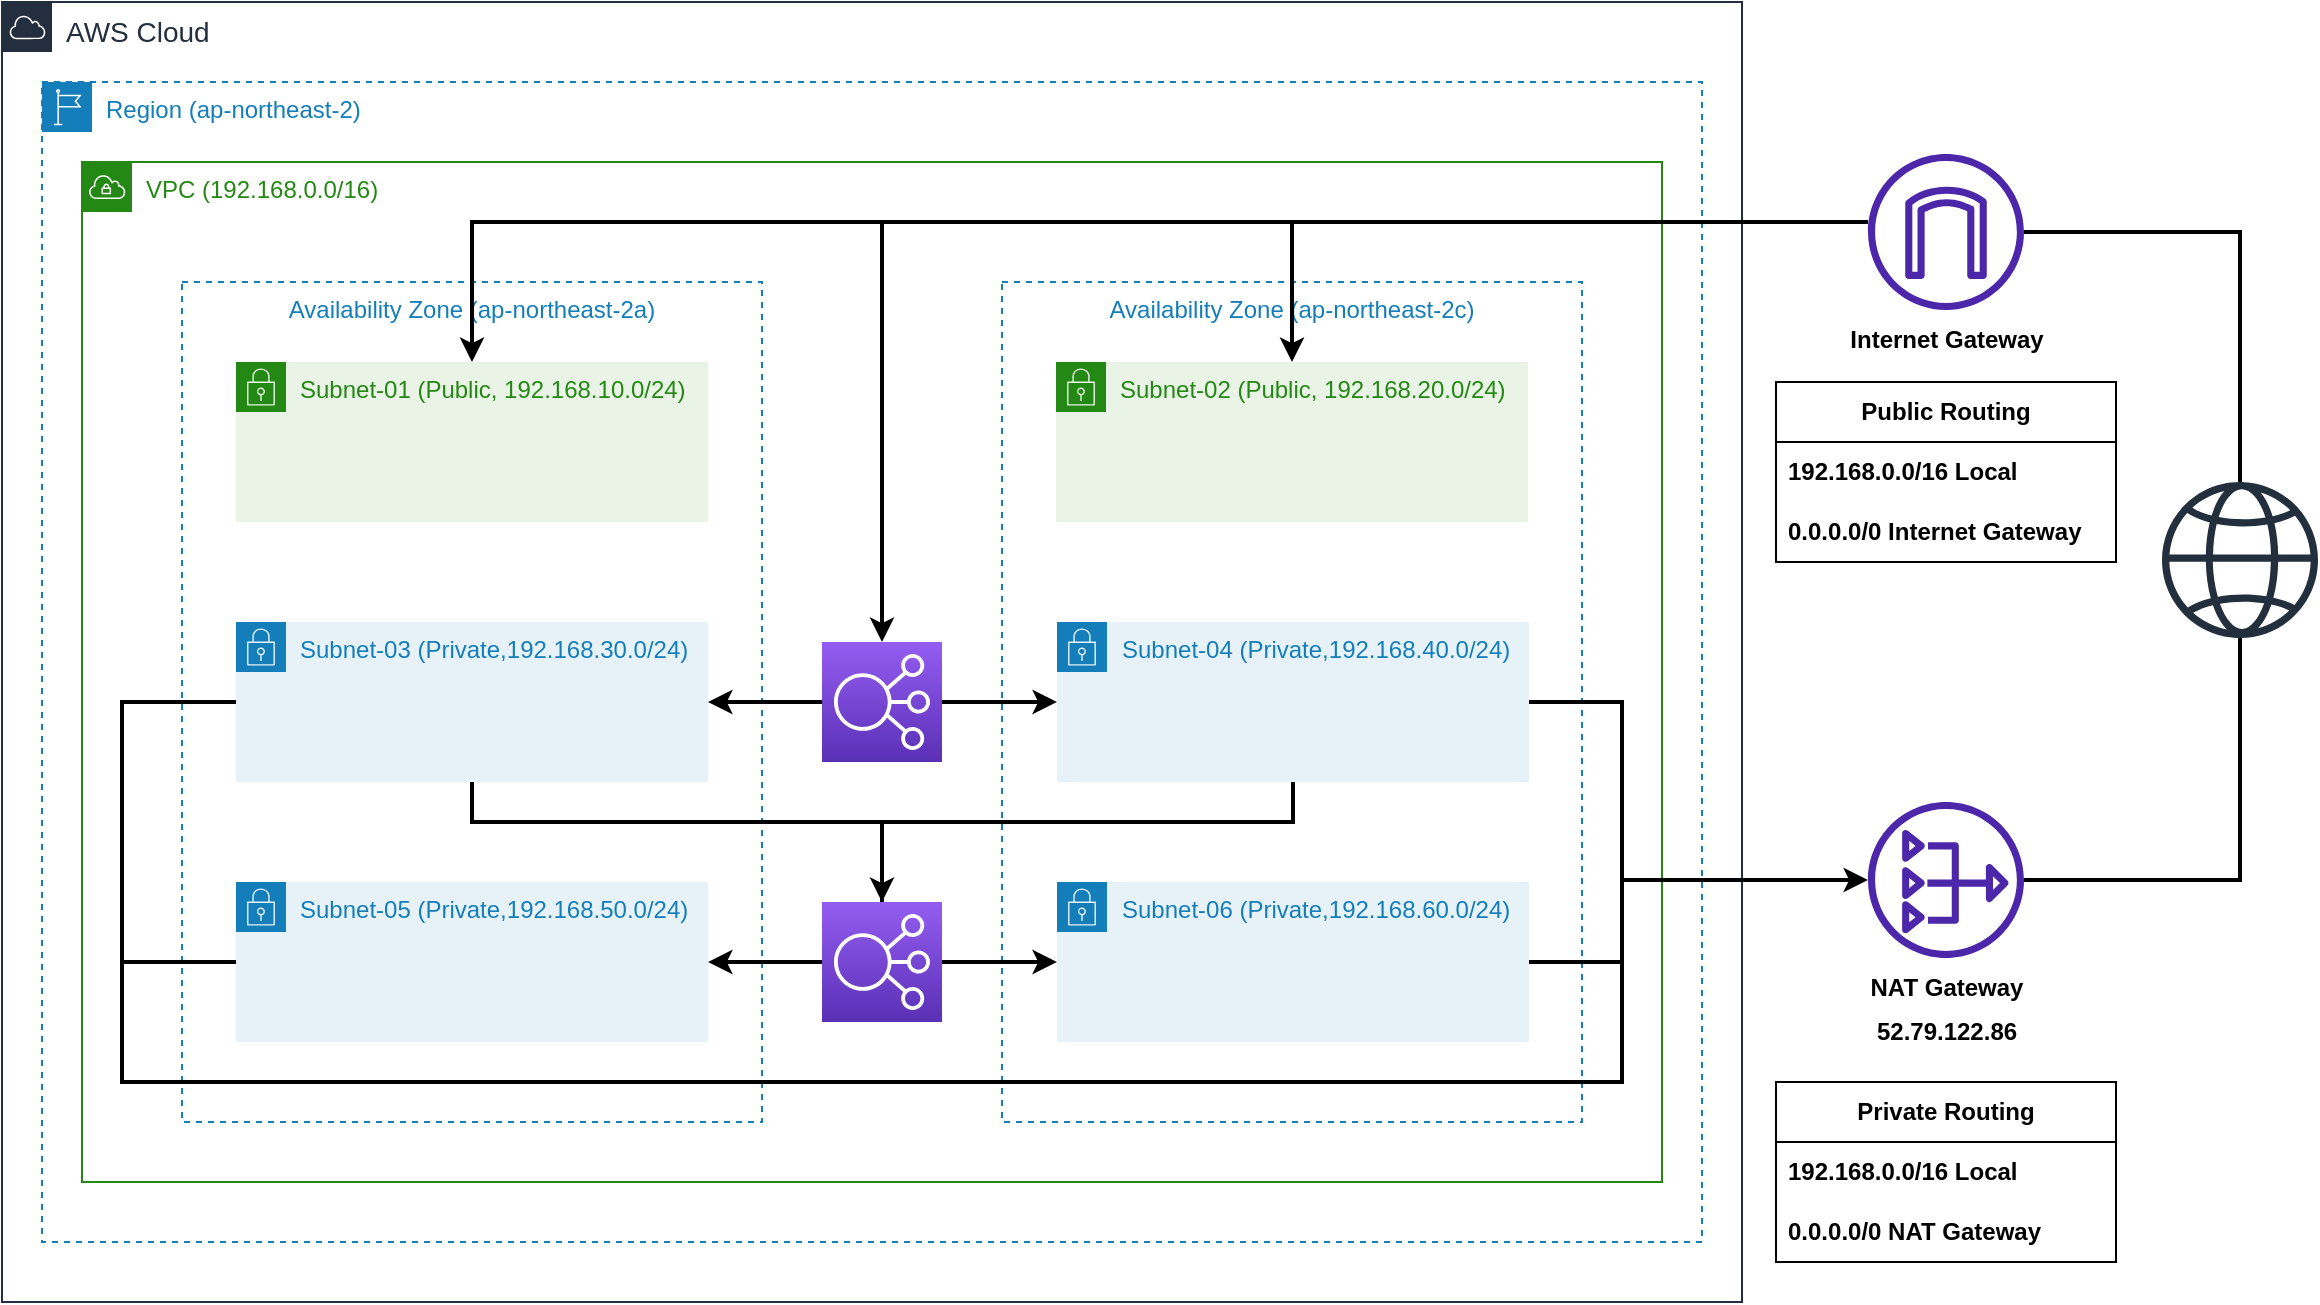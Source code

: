 <mxfile version="21.5.0" type="github">
  <diagram name="페이지-1" id="UcJyeLJyAQpfJIVDLKxc">
    <mxGraphModel dx="1593" dy="846" grid="0" gridSize="10" guides="1" tooltips="1" connect="1" arrows="1" fold="1" page="1" pageScale="1" pageWidth="827" pageHeight="1169" math="0" shadow="0">
      <root>
        <mxCell id="0" />
        <mxCell id="1" parent="0" />
        <mxCell id="EZFpdUp4vQa4wnyHakSP-12" value="&lt;font color=&quot;#248814&quot;&gt;VPC (192.168.0.0/16)&lt;/font&gt;" style="points=[[0,0],[0.25,0],[0.5,0],[0.75,0],[1,0],[1,0.25],[1,0.5],[1,0.75],[1,1],[0.75,1],[0.5,1],[0.25,1],[0,1],[0,0.75],[0,0.5],[0,0.25]];outlineConnect=0;gradientColor=none;html=1;whiteSpace=wrap;fontSize=12;fontStyle=0;container=1;pointerEvents=0;collapsible=0;recursiveResize=0;shape=mxgraph.aws4.group;grIcon=mxgraph.aws4.group_vpc;strokeColor=#248814;fillColor=none;verticalAlign=top;align=left;spacingLeft=30;fontColor=#AAB7B8;dashed=0;" parent="1" vertex="1">
          <mxGeometry x="90" y="130" width="790" height="510" as="geometry" />
        </mxCell>
        <mxCell id="RQUOB8mpnnAHgtsRJbtk-2" value="Availability Zone (ap-northeast-2c)" style="fillColor=none;strokeColor=#147EBA;dashed=1;verticalAlign=top;fontStyle=0;fontColor=#147EBA;whiteSpace=wrap;html=1;movable=1;resizable=1;rotatable=1;deletable=1;editable=1;locked=0;connectable=1;" parent="EZFpdUp4vQa4wnyHakSP-12" vertex="1">
          <mxGeometry x="460" y="60" width="290" height="420" as="geometry" />
        </mxCell>
        <mxCell id="RQUOB8mpnnAHgtsRJbtk-1" value="Availability Zone (ap-northeast-2a)" style="fillColor=none;strokeColor=#147EBA;dashed=1;verticalAlign=top;fontStyle=0;fontColor=#147EBA;whiteSpace=wrap;html=1;" parent="EZFpdUp4vQa4wnyHakSP-12" vertex="1">
          <mxGeometry x="50" y="60" width="290" height="420" as="geometry" />
        </mxCell>
        <mxCell id="eaMbqeADx7XAJYrPGxUy-23" style="edgeStyle=orthogonalEdgeStyle;rounded=0;orthogonalLoop=1;jettySize=auto;html=1;strokeWidth=2;endArrow=classic;endFill=1;" parent="EZFpdUp4vQa4wnyHakSP-12" source="EZFpdUp4vQa4wnyHakSP-108" target="eaMbqeADx7XAJYrPGxUy-2" edge="1">
          <mxGeometry relative="1" as="geometry" />
        </mxCell>
        <mxCell id="EZFpdUp4vQa4wnyHakSP-108" value="" style="sketch=0;points=[[0,0,0],[0.25,0,0],[0.5,0,0],[0.75,0,0],[1,0,0],[0,1,0],[0.25,1,0],[0.5,1,0],[0.75,1,0],[1,1,0],[0,0.25,0],[0,0.5,0],[0,0.75,0],[1,0.25,0],[1,0.5,0],[1,0.75,0]];outlineConnect=0;fontColor=#232F3E;gradientColor=#945DF2;gradientDirection=north;fillColor=#5A30B5;strokeColor=#ffffff;dashed=0;verticalLabelPosition=bottom;verticalAlign=top;align=center;html=1;fontSize=12;fontStyle=0;aspect=fixed;shape=mxgraph.aws4.resourceIcon;resIcon=mxgraph.aws4.elastic_load_balancing;" parent="EZFpdUp4vQa4wnyHakSP-12" vertex="1">
          <mxGeometry x="370" y="240" width="60" height="60" as="geometry" />
        </mxCell>
        <mxCell id="eaMbqeADx7XAJYrPGxUy-25" style="edgeStyle=orthogonalEdgeStyle;rounded=0;orthogonalLoop=1;jettySize=auto;html=1;exitX=0.5;exitY=1;exitDx=0;exitDy=0;strokeWidth=2;endArrow=none;endFill=0;" parent="EZFpdUp4vQa4wnyHakSP-12" source="eaMbqeADx7XAJYrPGxUy-2" target="eaMbqeADx7XAJYrPGxUy-21" edge="1">
          <mxGeometry relative="1" as="geometry">
            <Array as="points">
              <mxPoint x="195" y="330" />
              <mxPoint x="400" y="330" />
            </Array>
          </mxGeometry>
        </mxCell>
        <mxCell id="eaMbqeADx7XAJYrPGxUy-2" value="Subnet-03 (Private,192.168.30.0/24)" style="points=[[0,0],[0.25,0],[0.5,0],[0.75,0],[1,0],[1,0.25],[1,0.5],[1,0.75],[1,1],[0.75,1],[0.5,1],[0.25,1],[0,1],[0,0.75],[0,0.5],[0,0.25]];outlineConnect=0;gradientColor=none;html=1;whiteSpace=wrap;fontSize=12;fontStyle=0;container=1;pointerEvents=0;collapsible=0;recursiveResize=0;shape=mxgraph.aws4.group;grIcon=mxgraph.aws4.group_security_group;grStroke=0;strokeColor=#147EBA;fillColor=#E6F2F8;verticalAlign=top;align=left;spacingLeft=30;fontColor=#147EBA;dashed=0;" parent="EZFpdUp4vQa4wnyHakSP-12" vertex="1">
          <mxGeometry x="77" y="230" width="236" height="80" as="geometry" />
        </mxCell>
        <mxCell id="eaMbqeADx7XAJYrPGxUy-9" value="Subnet-01 (Public, 192.168.10.0/24)" style="points=[[0,0],[0.25,0],[0.5,0],[0.75,0],[1,0],[1,0.25],[1,0.5],[1,0.75],[1,1],[0.75,1],[0.5,1],[0.25,1],[0,1],[0,0.75],[0,0.5],[0,0.25]];outlineConnect=0;gradientColor=none;html=1;whiteSpace=wrap;fontSize=12;fontStyle=0;container=1;pointerEvents=0;collapsible=0;recursiveResize=0;shape=mxgraph.aws4.group;grIcon=mxgraph.aws4.group_security_group;grStroke=0;strokeColor=#248814;fillColor=#E9F3E6;verticalAlign=top;align=left;spacingLeft=30;fontColor=#248814;dashed=0;" parent="EZFpdUp4vQa4wnyHakSP-12" vertex="1">
          <mxGeometry x="77" y="100" width="236" height="80" as="geometry" />
        </mxCell>
        <mxCell id="eaMbqeADx7XAJYrPGxUy-35" style="edgeStyle=orthogonalEdgeStyle;rounded=0;orthogonalLoop=1;jettySize=auto;html=1;endArrow=none;endFill=0;strokeWidth=2;" parent="EZFpdUp4vQa4wnyHakSP-12" source="eaMbqeADx7XAJYrPGxUy-11" edge="1">
          <mxGeometry relative="1" as="geometry">
            <mxPoint x="20" y="400" as="targetPoint" />
          </mxGeometry>
        </mxCell>
        <mxCell id="eaMbqeADx7XAJYrPGxUy-11" value="Subnet-05 (Private,192.168.50.0/24)" style="points=[[0,0],[0.25,0],[0.5,0],[0.75,0],[1,0],[1,0.25],[1,0.5],[1,0.75],[1,1],[0.75,1],[0.5,1],[0.25,1],[0,1],[0,0.75],[0,0.5],[0,0.25]];outlineConnect=0;gradientColor=none;html=1;whiteSpace=wrap;fontSize=12;fontStyle=0;container=1;pointerEvents=0;collapsible=0;recursiveResize=0;shape=mxgraph.aws4.group;grIcon=mxgraph.aws4.group_security_group;grStroke=0;strokeColor=#147EBA;fillColor=#E6F2F8;verticalAlign=top;align=left;spacingLeft=30;fontColor=#147EBA;dashed=0;" parent="EZFpdUp4vQa4wnyHakSP-12" vertex="1">
          <mxGeometry x="77" y="360" width="236" height="80" as="geometry" />
        </mxCell>
        <mxCell id="eaMbqeADx7XAJYrPGxUy-28" style="edgeStyle=orthogonalEdgeStyle;rounded=0;orthogonalLoop=1;jettySize=auto;html=1;entryX=1;entryY=0.5;entryDx=0;entryDy=0;strokeWidth=2;endArrow=classic;endFill=1;" parent="EZFpdUp4vQa4wnyHakSP-12" source="eaMbqeADx7XAJYrPGxUy-21" target="eaMbqeADx7XAJYrPGxUy-11" edge="1">
          <mxGeometry relative="1" as="geometry" />
        </mxCell>
        <mxCell id="eaMbqeADx7XAJYrPGxUy-21" value="" style="sketch=0;points=[[0,0,0],[0.25,0,0],[0.5,0,0],[0.75,0,0],[1,0,0],[0,1,0],[0.25,1,0],[0.5,1,0],[0.75,1,0],[1,1,0],[0,0.25,0],[0,0.5,0],[0,0.75,0],[1,0.25,0],[1,0.5,0],[1,0.75,0]];outlineConnect=0;fontColor=#232F3E;gradientColor=#945DF2;gradientDirection=north;fillColor=#5A30B5;strokeColor=#ffffff;dashed=0;verticalLabelPosition=bottom;verticalAlign=top;align=center;html=1;fontSize=12;fontStyle=0;aspect=fixed;shape=mxgraph.aws4.resourceIcon;resIcon=mxgraph.aws4.elastic_load_balancing;" parent="EZFpdUp4vQa4wnyHakSP-12" vertex="1">
          <mxGeometry x="370" y="370" width="60" height="60" as="geometry" />
        </mxCell>
        <mxCell id="T6eWwd7D66xNJ8az2xW1-2" style="edgeStyle=orthogonalEdgeStyle;rounded=0;orthogonalLoop=1;jettySize=auto;html=1;endArrow=none;endFill=0;startArrow=classic;startFill=1;strokeWidth=2;" parent="EZFpdUp4vQa4wnyHakSP-12" source="kK5vKI43q1Pf249m8A0D-1" edge="1">
          <mxGeometry relative="1" as="geometry">
            <mxPoint x="605" y="30" as="targetPoint" />
          </mxGeometry>
        </mxCell>
        <mxCell id="kK5vKI43q1Pf249m8A0D-1" value="Subnet-02 (Public, 192.168.20.0/24)" style="points=[[0,0],[0.25,0],[0.5,0],[0.75,0],[1,0],[1,0.25],[1,0.5],[1,0.75],[1,1],[0.75,1],[0.5,1],[0.25,1],[0,1],[0,0.75],[0,0.5],[0,0.25]];outlineConnect=0;gradientColor=none;html=1;whiteSpace=wrap;fontSize=12;fontStyle=0;container=1;pointerEvents=0;collapsible=0;recursiveResize=0;shape=mxgraph.aws4.group;grIcon=mxgraph.aws4.group_security_group;grStroke=0;strokeColor=#248814;fillColor=#E9F3E6;verticalAlign=top;align=left;spacingLeft=30;fontColor=#248814;dashed=0;" parent="EZFpdUp4vQa4wnyHakSP-12" vertex="1">
          <mxGeometry x="487" y="100" width="236" height="80" as="geometry" />
        </mxCell>
        <mxCell id="EZFpdUp4vQa4wnyHakSP-10" value="&lt;font style=&quot;font-size: 14px;&quot;&gt;AWS Cloud&lt;/font&gt;" style="points=[[0,0],[0.25,0],[0.5,0],[0.75,0],[1,0],[1,0.25],[1,0.5],[1,0.75],[1,1],[0.75,1],[0.5,1],[0.25,1],[0,1],[0,0.75],[0,0.5],[0,0.25]];outlineConnect=0;gradientColor=none;html=1;whiteSpace=wrap;fontSize=12;fontStyle=0;container=1;pointerEvents=0;collapsible=0;recursiveResize=0;shape=mxgraph.aws4.group;grIcon=mxgraph.aws4.group_aws_cloud;strokeColor=#232F3E;fillColor=none;verticalAlign=top;align=left;spacingLeft=30;fontColor=#232F3E;dashed=0;" parent="1" vertex="1">
          <mxGeometry x="50" y="50" width="870" height="650" as="geometry" />
        </mxCell>
        <mxCell id="EZFpdUp4vQa4wnyHakSP-11" value="Region (ap-northeast-2)" style="points=[[0,0],[0.25,0],[0.5,0],[0.75,0],[1,0],[1,0.25],[1,0.5],[1,0.75],[1,1],[0.75,1],[0.5,1],[0.25,1],[0,1],[0,0.75],[0,0.5],[0,0.25]];outlineConnect=0;gradientColor=none;html=1;whiteSpace=wrap;fontSize=12;fontStyle=0;container=1;pointerEvents=0;collapsible=0;recursiveResize=0;shape=mxgraph.aws4.group;grIcon=mxgraph.aws4.group_region;strokeColor=#147EBA;fillColor=none;verticalAlign=top;align=left;spacingLeft=30;fontColor=#147EBA;dashed=1;" parent="EZFpdUp4vQa4wnyHakSP-10" vertex="1">
          <mxGeometry x="20" y="40" width="830" height="580" as="geometry" />
        </mxCell>
        <mxCell id="EZFpdUp4vQa4wnyHakSP-118" style="edgeStyle=orthogonalEdgeStyle;rounded=0;orthogonalLoop=1;jettySize=auto;html=1;strokeWidth=2;startArrow=none;startFill=0;endArrow=none;endFill=0;" parent="1" source="EZFpdUp4vQa4wnyHakSP-105" target="EZFpdUp4vQa4wnyHakSP-107" edge="1">
          <mxGeometry relative="1" as="geometry" />
        </mxCell>
        <mxCell id="eaMbqeADx7XAJYrPGxUy-18" style="edgeStyle=orthogonalEdgeStyle;rounded=0;orthogonalLoop=1;jettySize=auto;html=1;endArrow=classic;endFill=1;strokeWidth=2;entryX=0.5;entryY=0;entryDx=0;entryDy=0;" parent="1" source="EZFpdUp4vQa4wnyHakSP-105" target="eaMbqeADx7XAJYrPGxUy-9" edge="1">
          <mxGeometry relative="1" as="geometry">
            <Array as="points">
              <mxPoint x="285" y="160" />
            </Array>
          </mxGeometry>
        </mxCell>
        <mxCell id="EZFpdUp4vQa4wnyHakSP-105" value="" style="sketch=0;outlineConnect=0;fontColor=#232F3E;gradientColor=none;fillColor=#4D27AA;strokeColor=none;dashed=0;verticalLabelPosition=bottom;verticalAlign=top;align=center;html=1;fontSize=12;fontStyle=0;aspect=fixed;pointerEvents=1;shape=mxgraph.aws4.internet_gateway;" parent="1" vertex="1">
          <mxGeometry x="983" y="126" width="78" height="78" as="geometry" />
        </mxCell>
        <mxCell id="EZFpdUp4vQa4wnyHakSP-119" style="edgeStyle=orthogonalEdgeStyle;rounded=0;orthogonalLoop=1;jettySize=auto;html=1;strokeWidth=2;startArrow=none;startFill=0;endArrow=none;endFill=0;" parent="1" source="EZFpdUp4vQa4wnyHakSP-106" target="EZFpdUp4vQa4wnyHakSP-107" edge="1">
          <mxGeometry relative="1" as="geometry" />
        </mxCell>
        <mxCell id="EZFpdUp4vQa4wnyHakSP-106" value="" style="sketch=0;outlineConnect=0;fontColor=#232F3E;gradientColor=none;fillColor=#4D27AA;strokeColor=none;dashed=0;verticalLabelPosition=bottom;verticalAlign=top;align=center;html=1;fontSize=12;fontStyle=0;aspect=fixed;pointerEvents=1;shape=mxgraph.aws4.nat_gateway;" parent="1" vertex="1">
          <mxGeometry x="983" y="450" width="78" height="78" as="geometry" />
        </mxCell>
        <mxCell id="EZFpdUp4vQa4wnyHakSP-107" value="" style="sketch=0;outlineConnect=0;fontColor=#232F3E;gradientColor=none;fillColor=#232F3D;strokeColor=none;dashed=0;verticalLabelPosition=bottom;verticalAlign=top;align=center;html=1;fontSize=12;fontStyle=0;aspect=fixed;pointerEvents=1;shape=mxgraph.aws4.globe;" parent="1" vertex="1">
          <mxGeometry x="1130" y="290" width="78" height="78" as="geometry" />
        </mxCell>
        <mxCell id="EZFpdUp4vQa4wnyHakSP-113" value="52.79.122.86" style="text;html=1;align=center;verticalAlign=middle;resizable=0;points=[];autosize=1;strokeColor=none;fillColor=none;fontStyle=1" parent="1" vertex="1">
          <mxGeometry x="977" y="550" width="90" height="30" as="geometry" />
        </mxCell>
        <mxCell id="EZFpdUp4vQa4wnyHakSP-114" value="NAT Gateway" style="text;html=1;align=center;verticalAlign=middle;resizable=0;points=[];autosize=1;strokeColor=none;fillColor=none;fontStyle=1" parent="1" vertex="1">
          <mxGeometry x="972" y="528" width="100" height="30" as="geometry" />
        </mxCell>
        <mxCell id="EZFpdUp4vQa4wnyHakSP-115" value="Internet Gateway" style="text;html=1;align=center;verticalAlign=middle;resizable=0;points=[];autosize=1;strokeColor=none;fillColor=none;fontStyle=1" parent="1" vertex="1">
          <mxGeometry x="962" y="204" width="120" height="30" as="geometry" />
        </mxCell>
        <mxCell id="EZFpdUp4vQa4wnyHakSP-120" value="Public Routing" style="swimlane;fontStyle=1;childLayout=stackLayout;horizontal=1;startSize=30;horizontalStack=0;resizeParent=1;resizeParentMax=0;resizeLast=0;collapsible=1;marginBottom=0;whiteSpace=wrap;html=1;" parent="1" vertex="1">
          <mxGeometry x="937" y="240" width="170" height="90" as="geometry" />
        </mxCell>
        <mxCell id="EZFpdUp4vQa4wnyHakSP-121" value="192.168.0.0/16 Local" style="text;strokeColor=none;fillColor=none;align=left;verticalAlign=middle;spacingLeft=4;spacingRight=4;overflow=hidden;points=[[0,0.5],[1,0.5]];portConstraint=eastwest;rotatable=0;whiteSpace=wrap;html=1;fontStyle=1" parent="EZFpdUp4vQa4wnyHakSP-120" vertex="1">
          <mxGeometry y="30" width="170" height="30" as="geometry" />
        </mxCell>
        <mxCell id="EZFpdUp4vQa4wnyHakSP-122" value="0.0.0.0/0 Internet Gateway" style="text;strokeColor=none;fillColor=none;align=left;verticalAlign=middle;spacingLeft=4;spacingRight=4;overflow=hidden;points=[[0,0.5],[1,0.5]];portConstraint=eastwest;rotatable=0;whiteSpace=wrap;html=1;fontStyle=1" parent="EZFpdUp4vQa4wnyHakSP-120" vertex="1">
          <mxGeometry y="60" width="170" height="30" as="geometry" />
        </mxCell>
        <mxCell id="EZFpdUp4vQa4wnyHakSP-124" value="Private Routing" style="swimlane;fontStyle=1;childLayout=stackLayout;horizontal=1;startSize=30;horizontalStack=0;resizeParent=1;resizeParentMax=0;resizeLast=0;collapsible=1;marginBottom=0;whiteSpace=wrap;html=1;" parent="1" vertex="1">
          <mxGeometry x="937" y="590" width="170" height="90" as="geometry" />
        </mxCell>
        <mxCell id="EZFpdUp4vQa4wnyHakSP-125" value="192.168.0.0/16 Local" style="text;strokeColor=none;fillColor=none;align=left;verticalAlign=middle;spacingLeft=4;spacingRight=4;overflow=hidden;points=[[0,0.5],[1,0.5]];portConstraint=eastwest;rotatable=0;whiteSpace=wrap;html=1;fontStyle=1" parent="EZFpdUp4vQa4wnyHakSP-124" vertex="1">
          <mxGeometry y="30" width="170" height="30" as="geometry" />
        </mxCell>
        <mxCell id="EZFpdUp4vQa4wnyHakSP-126" value="0.0.0.0/0 NAT Gateway" style="text;strokeColor=none;fillColor=none;align=left;verticalAlign=middle;spacingLeft=4;spacingRight=4;overflow=hidden;points=[[0,0.5],[1,0.5]];portConstraint=eastwest;rotatable=0;whiteSpace=wrap;html=1;fontStyle=1" parent="EZFpdUp4vQa4wnyHakSP-124" vertex="1">
          <mxGeometry y="60" width="170" height="30" as="geometry" />
        </mxCell>
        <mxCell id="eaMbqeADx7XAJYrPGxUy-26" style="edgeStyle=orthogonalEdgeStyle;rounded=0;orthogonalLoop=1;jettySize=auto;html=1;exitX=0.5;exitY=1;exitDx=0;exitDy=0;strokeWidth=2;endArrow=classic;endFill=1;" parent="1" source="eaMbqeADx7XAJYrPGxUy-10" target="eaMbqeADx7XAJYrPGxUy-21" edge="1">
          <mxGeometry relative="1" as="geometry">
            <Array as="points">
              <mxPoint x="696" y="460" />
              <mxPoint x="490" y="460" />
            </Array>
          </mxGeometry>
        </mxCell>
        <mxCell id="eaMbqeADx7XAJYrPGxUy-37" style="edgeStyle=orthogonalEdgeStyle;rounded=0;orthogonalLoop=1;jettySize=auto;html=1;endArrow=none;endFill=0;strokeWidth=2;" parent="1" source="eaMbqeADx7XAJYrPGxUy-10" edge="1">
          <mxGeometry relative="1" as="geometry">
            <mxPoint x="860" y="490" as="targetPoint" />
            <Array as="points">
              <mxPoint x="860" y="400" />
              <mxPoint x="860" y="490" />
            </Array>
          </mxGeometry>
        </mxCell>
        <mxCell id="eaMbqeADx7XAJYrPGxUy-10" value="Subnet-04 (Private,192.168.40.0/24)" style="points=[[0,0],[0.25,0],[0.5,0],[0.75,0],[1,0],[1,0.25],[1,0.5],[1,0.75],[1,1],[0.75,1],[0.5,1],[0.25,1],[0,1],[0,0.75],[0,0.5],[0,0.25]];outlineConnect=0;gradientColor=none;html=1;whiteSpace=wrap;fontSize=12;fontStyle=0;container=1;pointerEvents=0;collapsible=0;recursiveResize=0;shape=mxgraph.aws4.group;grIcon=mxgraph.aws4.group_security_group;grStroke=0;strokeColor=#147EBA;fillColor=#E6F2F8;verticalAlign=top;align=left;spacingLeft=30;fontColor=#147EBA;dashed=0;" parent="1" vertex="1">
          <mxGeometry x="577.5" y="360" width="236" height="80" as="geometry" />
        </mxCell>
        <mxCell id="eaMbqeADx7XAJYrPGxUy-38" style="edgeStyle=orthogonalEdgeStyle;rounded=0;orthogonalLoop=1;jettySize=auto;html=1;endArrow=none;endFill=0;strokeWidth=2;" parent="1" source="eaMbqeADx7XAJYrPGxUy-12" edge="1">
          <mxGeometry relative="1" as="geometry">
            <mxPoint x="860" y="530" as="targetPoint" />
          </mxGeometry>
        </mxCell>
        <mxCell id="eaMbqeADx7XAJYrPGxUy-12" value="Subnet-06 (Private,192.168.60.0/24)" style="points=[[0,0],[0.25,0],[0.5,0],[0.75,0],[1,0],[1,0.25],[1,0.5],[1,0.75],[1,1],[0.75,1],[0.5,1],[0.25,1],[0,1],[0,0.75],[0,0.5],[0,0.25]];outlineConnect=0;gradientColor=none;html=1;whiteSpace=wrap;fontSize=12;fontStyle=0;container=1;pointerEvents=0;collapsible=0;recursiveResize=0;shape=mxgraph.aws4.group;grIcon=mxgraph.aws4.group_security_group;grStroke=0;strokeColor=#147EBA;fillColor=#E6F2F8;verticalAlign=top;align=left;spacingLeft=30;fontColor=#147EBA;dashed=0;" parent="1" vertex="1">
          <mxGeometry x="577.5" y="490" width="236" height="80" as="geometry" />
        </mxCell>
        <mxCell id="eaMbqeADx7XAJYrPGxUy-24" style="edgeStyle=orthogonalEdgeStyle;rounded=0;orthogonalLoop=1;jettySize=auto;html=1;strokeWidth=2;endArrow=classic;endFill=1;" parent="1" source="EZFpdUp4vQa4wnyHakSP-108" target="eaMbqeADx7XAJYrPGxUy-10" edge="1">
          <mxGeometry relative="1" as="geometry" />
        </mxCell>
        <mxCell id="eaMbqeADx7XAJYrPGxUy-27" style="edgeStyle=orthogonalEdgeStyle;rounded=0;orthogonalLoop=1;jettySize=auto;html=1;entryX=0;entryY=0.5;entryDx=0;entryDy=0;endArrow=classic;endFill=1;strokeWidth=2;" parent="1" source="eaMbqeADx7XAJYrPGxUy-21" target="eaMbqeADx7XAJYrPGxUy-12" edge="1">
          <mxGeometry relative="1" as="geometry" />
        </mxCell>
        <mxCell id="eaMbqeADx7XAJYrPGxUy-33" style="edgeStyle=orthogonalEdgeStyle;rounded=0;orthogonalLoop=1;jettySize=auto;html=1;startArrow=classic;startFill=1;endArrow=none;endFill=0;strokeWidth=2;" parent="1" source="EZFpdUp4vQa4wnyHakSP-108" edge="1">
          <mxGeometry relative="1" as="geometry">
            <mxPoint x="490" y="160" as="targetPoint" />
            <Array as="points">
              <mxPoint x="490" y="170" />
            </Array>
          </mxGeometry>
        </mxCell>
        <mxCell id="eaMbqeADx7XAJYrPGxUy-34" style="edgeStyle=orthogonalEdgeStyle;rounded=0;orthogonalLoop=1;jettySize=auto;html=1;strokeWidth=2;" parent="1" source="eaMbqeADx7XAJYrPGxUy-2" target="EZFpdUp4vQa4wnyHakSP-106" edge="1">
          <mxGeometry relative="1" as="geometry">
            <Array as="points">
              <mxPoint x="110" y="400" />
              <mxPoint x="110" y="590" />
              <mxPoint x="860" y="590" />
              <mxPoint x="860" y="489" />
            </Array>
          </mxGeometry>
        </mxCell>
      </root>
    </mxGraphModel>
  </diagram>
</mxfile>
